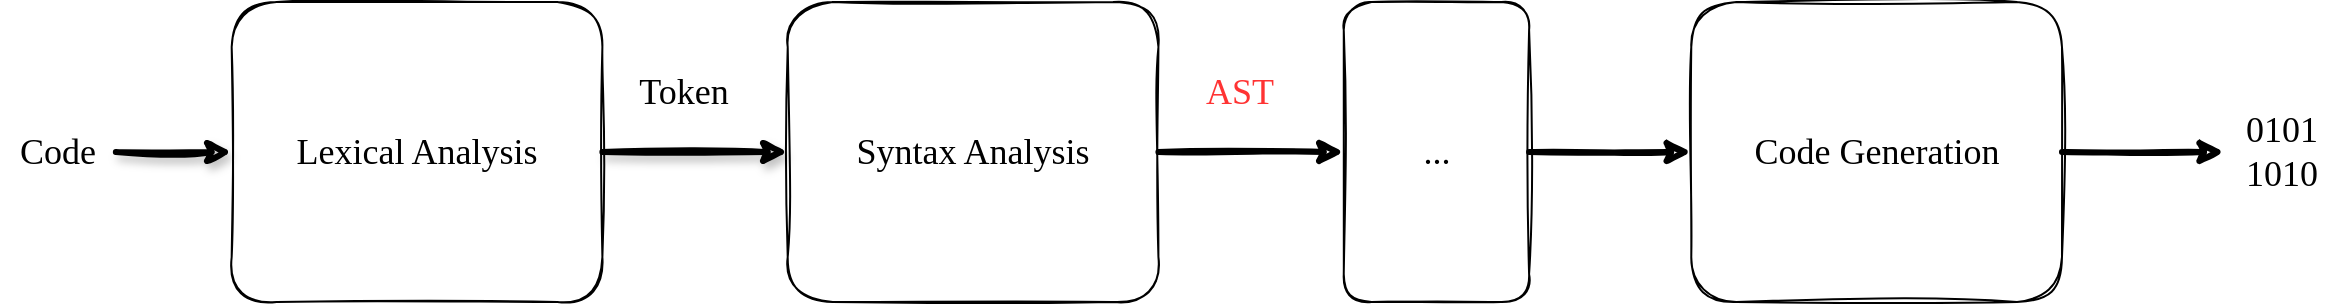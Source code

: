 <mxfile version="14.0.4" type="github">
  <diagram id="PmYQVgzBJVBOj0Q8I2yv" name="Page-1">
    <mxGraphModel dx="1854" dy="953" grid="1" gridSize="10" guides="1" tooltips="1" connect="1" arrows="1" fold="1" page="1" pageScale="1" pageWidth="827" pageHeight="1169" math="0" shadow="0">
      <root>
        <mxCell id="0" />
        <mxCell id="1" parent="0" />
        <mxCell id="3o0B3BdPzhzLEQEwC1kB-26" value="" style="group" vertex="1" connectable="0" parent="1">
          <mxGeometry x="50" y="330" width="1170" height="150" as="geometry" />
        </mxCell>
        <mxCell id="3o0B3BdPzhzLEQEwC1kB-2" value="Lexical Analysis" style="rounded=1;whiteSpace=wrap;html=1;sketch=1;glass=0;shadow=0;fontFamily=Comic Sans MS;fontSize=18;" vertex="1" parent="3o0B3BdPzhzLEQEwC1kB-26">
          <mxGeometry x="115.842" width="185.347" height="150" as="geometry" />
        </mxCell>
        <mxCell id="3o0B3BdPzhzLEQEwC1kB-3" value="Syntax Analysis" style="rounded=1;whiteSpace=wrap;html=1;sketch=1;glass=0;shadow=0;fontFamily=Comic Sans MS;fontSize=18;" vertex="1" parent="3o0B3BdPzhzLEQEwC1kB-26">
          <mxGeometry x="393.861" width="185.347" height="150" as="geometry" />
        </mxCell>
        <mxCell id="3o0B3BdPzhzLEQEwC1kB-11" style="edgeStyle=orthogonalEdgeStyle;rounded=1;sketch=1;orthogonalLoop=1;jettySize=auto;html=1;entryX=0;entryY=0.5;entryDx=0;entryDy=0;shadow=1;strokeWidth=3;fontFamily=Comic Sans MS;fontSize=18;" edge="1" parent="3o0B3BdPzhzLEQEwC1kB-26" source="3o0B3BdPzhzLEQEwC1kB-2" target="3o0B3BdPzhzLEQEwC1kB-3">
          <mxGeometry relative="1" as="geometry" />
        </mxCell>
        <mxCell id="3o0B3BdPzhzLEQEwC1kB-13" style="edgeStyle=orthogonalEdgeStyle;rounded=1;sketch=1;orthogonalLoop=1;jettySize=auto;html=1;exitX=1;exitY=0.5;exitDx=0;exitDy=0;entryX=0;entryY=0.5;entryDx=0;entryDy=0;shadow=1;strokeWidth=3;fontFamily=Comic Sans MS;fontSize=18;" edge="1" parent="3o0B3BdPzhzLEQEwC1kB-26" source="3o0B3BdPzhzLEQEwC1kB-4" target="3o0B3BdPzhzLEQEwC1kB-2">
          <mxGeometry relative="1" as="geometry" />
        </mxCell>
        <mxCell id="3o0B3BdPzhzLEQEwC1kB-4" value="Code" style="text;html=1;strokeColor=none;fillColor=none;align=center;verticalAlign=middle;whiteSpace=wrap;rounded=0;shadow=0;glass=0;sketch=1;fontFamily=Comic Sans MS;fontSize=18;" vertex="1" parent="3o0B3BdPzhzLEQEwC1kB-26">
          <mxGeometry y="60" width="57.921" height="30" as="geometry" />
        </mxCell>
        <mxCell id="3o0B3BdPzhzLEQEwC1kB-14" value="Token" style="text;html=1;strokeColor=none;fillColor=none;align=center;verticalAlign=middle;whiteSpace=wrap;rounded=0;shadow=0;glass=0;sketch=1;fontFamily=Comic Sans MS;fontSize=18;" vertex="1" parent="3o0B3BdPzhzLEQEwC1kB-26">
          <mxGeometry x="312.772" y="30" width="57.921" height="30" as="geometry" />
        </mxCell>
        <mxCell id="3o0B3BdPzhzLEQEwC1kB-15" value="..." style="rounded=1;whiteSpace=wrap;html=1;sketch=1;glass=0;shadow=0;fontFamily=Comic Sans MS;fontSize=18;" vertex="1" parent="3o0B3BdPzhzLEQEwC1kB-26">
          <mxGeometry x="671.881" width="92.673" height="150" as="geometry" />
        </mxCell>
        <mxCell id="3o0B3BdPzhzLEQEwC1kB-17" style="edgeStyle=orthogonalEdgeStyle;rounded=1;sketch=1;orthogonalLoop=1;jettySize=auto;html=1;exitX=1;exitY=0.5;exitDx=0;exitDy=0;entryX=0;entryY=0.5;entryDx=0;entryDy=0;shadow=0;strokeWidth=3;fontFamily=Comic Sans MS;fontSize=18;" edge="1" parent="3o0B3BdPzhzLEQEwC1kB-26" source="3o0B3BdPzhzLEQEwC1kB-3" target="3o0B3BdPzhzLEQEwC1kB-15">
          <mxGeometry relative="1" as="geometry" />
        </mxCell>
        <mxCell id="3o0B3BdPzhzLEQEwC1kB-19" value="AST" style="text;html=1;strokeColor=none;fillColor=none;align=center;verticalAlign=middle;whiteSpace=wrap;rounded=0;shadow=0;glass=0;sketch=1;fontFamily=Comic Sans MS;fontSize=18;fontColor=#FF3333;" vertex="1" parent="3o0B3BdPzhzLEQEwC1kB-26">
          <mxGeometry x="590.792" y="30" width="57.921" height="30" as="geometry" />
        </mxCell>
        <mxCell id="3o0B3BdPzhzLEQEwC1kB-20" value="Code Generation" style="rounded=1;whiteSpace=wrap;html=1;sketch=1;glass=0;shadow=0;fontFamily=Comic Sans MS;fontSize=18;" vertex="1" parent="3o0B3BdPzhzLEQEwC1kB-26">
          <mxGeometry x="845.644" width="185.347" height="150" as="geometry" />
        </mxCell>
        <mxCell id="3o0B3BdPzhzLEQEwC1kB-21" style="edgeStyle=orthogonalEdgeStyle;rounded=1;sketch=1;orthogonalLoop=1;jettySize=auto;html=1;exitX=1;exitY=0.5;exitDx=0;exitDy=0;entryX=0;entryY=0.5;entryDx=0;entryDy=0;shadow=0;strokeWidth=3;fontFamily=Comic Sans MS;fontSize=18;fontColor=#FF3333;" edge="1" parent="3o0B3BdPzhzLEQEwC1kB-26" source="3o0B3BdPzhzLEQEwC1kB-15" target="3o0B3BdPzhzLEQEwC1kB-20">
          <mxGeometry relative="1" as="geometry" />
        </mxCell>
        <mxCell id="3o0B3BdPzhzLEQEwC1kB-22" value="0101&lt;br&gt;1010" style="text;html=1;strokeColor=none;fillColor=none;align=center;verticalAlign=middle;whiteSpace=wrap;rounded=0;shadow=0;glass=0;sketch=1;fontFamily=Comic Sans MS;fontSize=18;" vertex="1" parent="3o0B3BdPzhzLEQEwC1kB-26">
          <mxGeometry x="1112.079" y="60" width="57.921" height="30" as="geometry" />
        </mxCell>
        <mxCell id="3o0B3BdPzhzLEQEwC1kB-23" style="edgeStyle=orthogonalEdgeStyle;rounded=1;sketch=1;orthogonalLoop=1;jettySize=auto;html=1;exitX=1;exitY=0.5;exitDx=0;exitDy=0;entryX=0;entryY=0.5;entryDx=0;entryDy=0;shadow=0;strokeWidth=3;fontFamily=Comic Sans MS;fontSize=18;fontColor=#FF3333;" edge="1" parent="3o0B3BdPzhzLEQEwC1kB-26" source="3o0B3BdPzhzLEQEwC1kB-20" target="3o0B3BdPzhzLEQEwC1kB-22">
          <mxGeometry relative="1" as="geometry" />
        </mxCell>
      </root>
    </mxGraphModel>
  </diagram>
</mxfile>
